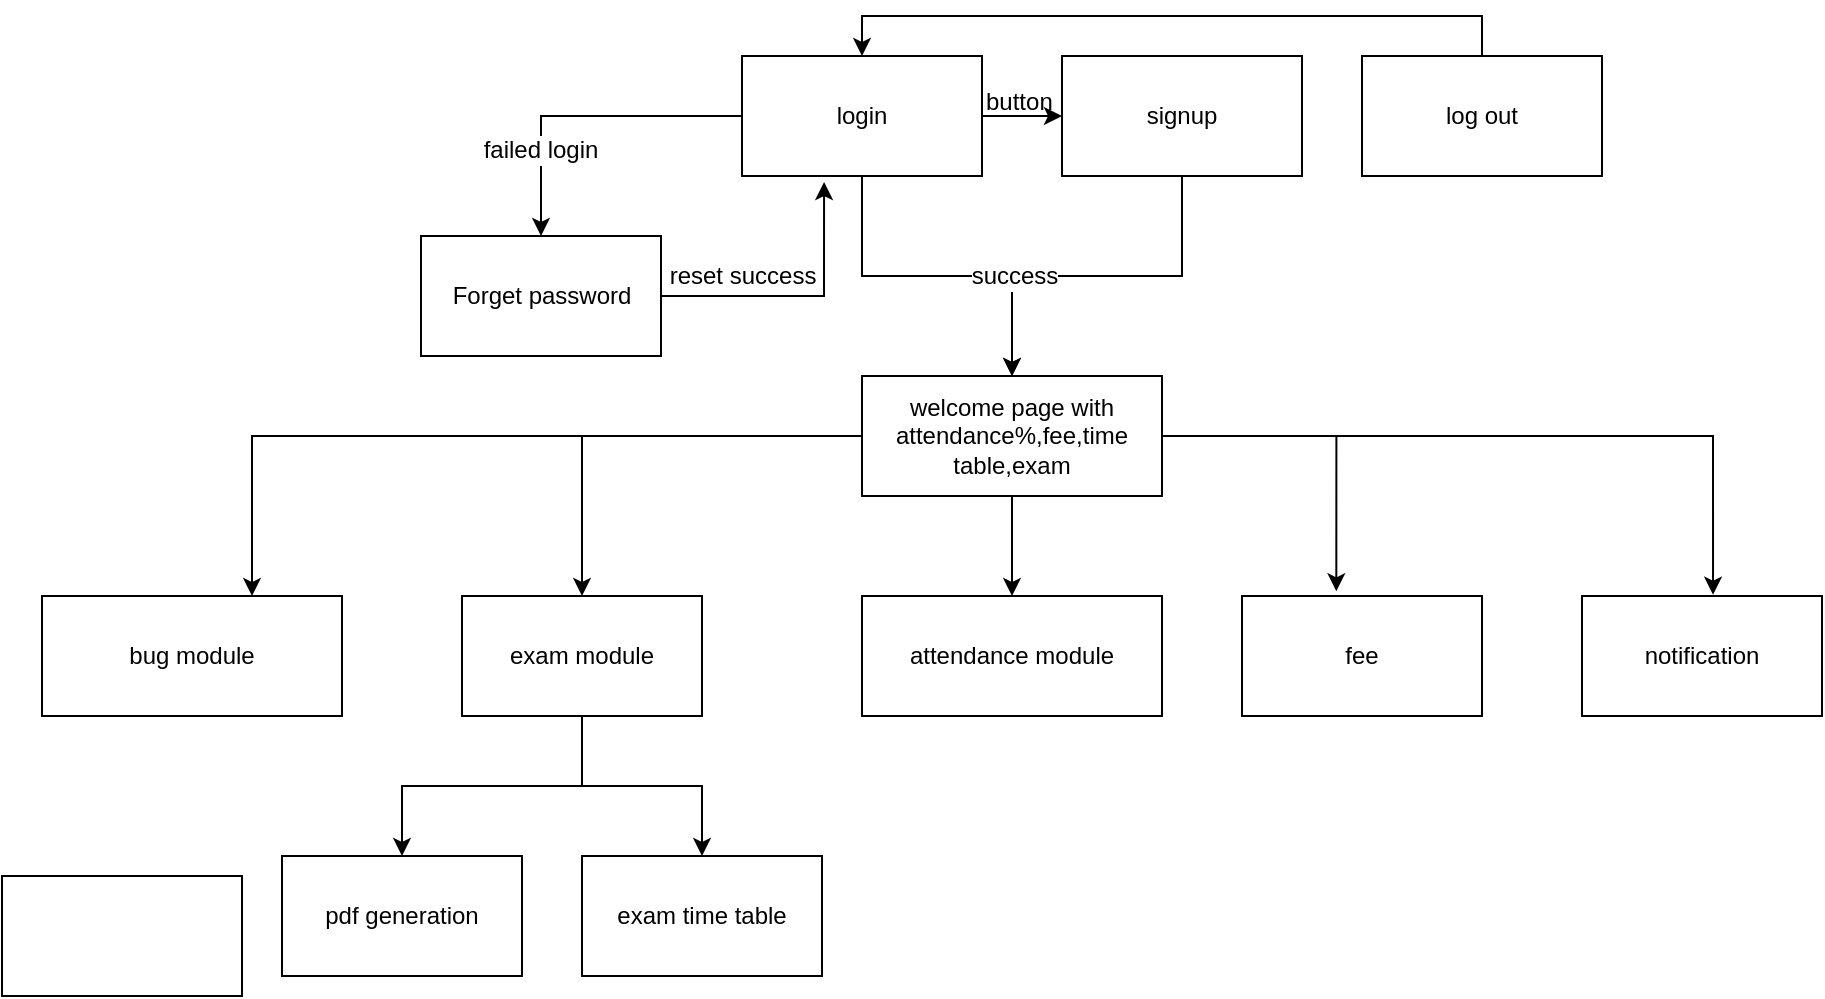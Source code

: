 <mxfile version="12.0.2" type="github" pages="1"><diagram id="XsYMoXDEissvmg9fgZtv" name="Page-1"><mxGraphModel dx="2027" dy="604" grid="1" gridSize="10" guides="1" tooltips="1" connect="1" arrows="1" fold="1" page="1" pageScale="1" pageWidth="850" pageHeight="1100" math="0" shadow="0"><root><mxCell id="0"/><mxCell id="1" parent="0"/><mxCell id="U1-epk3t8P4ibe0VvNz2-8" style="edgeStyle=orthogonalEdgeStyle;rounded=0;orthogonalLoop=1;jettySize=auto;html=1;entryX=0.5;entryY=0;entryDx=0;entryDy=0;" edge="1" parent="1" source="U1-epk3t8P4ibe0VvNz2-1" target="U1-epk3t8P4ibe0VvNz2-2"><mxGeometry relative="1" as="geometry"/></mxCell><mxCell id="U1-epk3t8P4ibe0VvNz2-15" value="" style="edgeStyle=orthogonalEdgeStyle;rounded=0;orthogonalLoop=1;jettySize=auto;html=1;" edge="1" parent="1" source="U1-epk3t8P4ibe0VvNz2-1" target="U1-epk3t8P4ibe0VvNz2-14"><mxGeometry relative="1" as="geometry"/></mxCell><mxCell id="U1-epk3t8P4ibe0VvNz2-16" value="&lt;div&gt;failed login&lt;/div&gt;" style="text;html=1;resizable=0;points=[];align=center;verticalAlign=middle;labelBackgroundColor=#ffffff;" vertex="1" connectable="0" parent="U1-epk3t8P4ibe0VvNz2-15"><mxGeometry x="0.254" y="17" relative="1" as="geometry"><mxPoint x="-18" y="17" as="offset"/></mxGeometry></mxCell><mxCell id="U1-epk3t8P4ibe0VvNz2-21" value="" style="edgeStyle=orthogonalEdgeStyle;rounded=0;orthogonalLoop=1;jettySize=auto;html=1;entryX=0;entryY=0.5;entryDx=0;entryDy=0;" edge="1" parent="1" source="U1-epk3t8P4ibe0VvNz2-1" target="U1-epk3t8P4ibe0VvNz2-5"><mxGeometry x="0.341" y="10" relative="1" as="geometry"><mxPoint as="offset"/></mxGeometry></mxCell><mxCell id="U1-epk3t8P4ibe0VvNz2-1" value="login" style="rounded=0;whiteSpace=wrap;html=1;" vertex="1" parent="1"><mxGeometry x="40" y="30" width="120" height="60" as="geometry"/></mxCell><mxCell id="U1-epk3t8P4ibe0VvNz2-17" style="edgeStyle=orthogonalEdgeStyle;rounded=0;orthogonalLoop=1;jettySize=auto;html=1;entryX=0.342;entryY=1.05;entryDx=0;entryDy=0;entryPerimeter=0;" edge="1" parent="1" source="U1-epk3t8P4ibe0VvNz2-14" target="U1-epk3t8P4ibe0VvNz2-1"><mxGeometry relative="1" as="geometry"/></mxCell><mxCell id="U1-epk3t8P4ibe0VvNz2-18" value="&lt;div&gt;reset success&lt;/div&gt;" style="text;html=1;resizable=0;points=[];align=center;verticalAlign=middle;labelBackgroundColor=#ffffff;" vertex="1" connectable="0" parent="U1-epk3t8P4ibe0VvNz2-17"><mxGeometry x="-0.517" y="-2" relative="1" as="geometry"><mxPoint x="7" y="-12.5" as="offset"/></mxGeometry></mxCell><mxCell id="U1-epk3t8P4ibe0VvNz2-14" value="Forget password" style="rounded=0;whiteSpace=wrap;html=1;" vertex="1" parent="1"><mxGeometry x="-120.5" y="120" width="120" height="60" as="geometry"/></mxCell><mxCell id="U1-epk3t8P4ibe0VvNz2-11" style="edgeStyle=orthogonalEdgeStyle;rounded=0;orthogonalLoop=1;jettySize=auto;html=1;entryX=0.5;entryY=0;entryDx=0;entryDy=0;" edge="1" parent="1" source="U1-epk3t8P4ibe0VvNz2-5" target="U1-epk3t8P4ibe0VvNz2-2"><mxGeometry relative="1" as="geometry"/></mxCell><mxCell id="U1-epk3t8P4ibe0VvNz2-12" value="success" style="text;html=1;resizable=0;points=[];align=center;verticalAlign=middle;labelBackgroundColor=#ffffff;" vertex="1" connectable="0" parent="U1-epk3t8P4ibe0VvNz2-11"><mxGeometry x="0.461" y="1" relative="1" as="geometry"><mxPoint as="offset"/></mxGeometry></mxCell><mxCell id="U1-epk3t8P4ibe0VvNz2-5" value="signup" style="rounded=0;whiteSpace=wrap;html=1;" vertex="1" parent="1"><mxGeometry x="200" y="30" width="120" height="60" as="geometry"/></mxCell><mxCell id="U1-epk3t8P4ibe0VvNz2-28" value="" style="edgeStyle=orthogonalEdgeStyle;rounded=0;orthogonalLoop=1;jettySize=auto;html=1;" edge="1" parent="1" source="U1-epk3t8P4ibe0VvNz2-2" target="U1-epk3t8P4ibe0VvNz2-27"><mxGeometry relative="1" as="geometry"><Array as="points"><mxPoint x="-205" y="220"/></Array></mxGeometry></mxCell><mxCell id="U1-epk3t8P4ibe0VvNz2-30" style="edgeStyle=orthogonalEdgeStyle;rounded=0;orthogonalLoop=1;jettySize=auto;html=1;" edge="1" parent="1" source="U1-epk3t8P4ibe0VvNz2-2" target="U1-epk3t8P4ibe0VvNz2-29"><mxGeometry relative="1" as="geometry"/></mxCell><mxCell id="U1-epk3t8P4ibe0VvNz2-32" value="" style="edgeStyle=orthogonalEdgeStyle;rounded=0;orthogonalLoop=1;jettySize=auto;html=1;" edge="1" parent="1" source="U1-epk3t8P4ibe0VvNz2-2" target="U1-epk3t8P4ibe0VvNz2-31"><mxGeometry relative="1" as="geometry"/></mxCell><mxCell id="U1-epk3t8P4ibe0VvNz2-37" style="edgeStyle=orthogonalEdgeStyle;rounded=0;orthogonalLoop=1;jettySize=auto;html=1;entryX=0.393;entryY=-0.039;entryDx=0;entryDy=0;entryPerimeter=0;" edge="1" parent="1" source="U1-epk3t8P4ibe0VvNz2-2" target="U1-epk3t8P4ibe0VvNz2-34"><mxGeometry relative="1" as="geometry"/></mxCell><mxCell id="U1-epk3t8P4ibe0VvNz2-38" style="edgeStyle=orthogonalEdgeStyle;rounded=0;orthogonalLoop=1;jettySize=auto;html=1;exitX=1;exitY=0.5;exitDx=0;exitDy=0;entryX=0.546;entryY=-0.011;entryDx=0;entryDy=0;entryPerimeter=0;" edge="1" parent="1" source="U1-epk3t8P4ibe0VvNz2-2" target="U1-epk3t8P4ibe0VvNz2-36"><mxGeometry relative="1" as="geometry"/></mxCell><mxCell id="U1-epk3t8P4ibe0VvNz2-2" value="&lt;div&gt;welcome page with attendance%,fee,time table,exam&lt;br&gt;&lt;/div&gt;" style="rounded=0;whiteSpace=wrap;html=1;" vertex="1" parent="1"><mxGeometry x="100" y="190" width="150" height="60" as="geometry"/></mxCell><mxCell id="U1-epk3t8P4ibe0VvNz2-31" value="&lt;div&gt;attendance module&lt;br&gt;&lt;/div&gt;" style="rounded=0;whiteSpace=wrap;html=1;" vertex="1" parent="1"><mxGeometry x="100" y="300" width="150" height="60" as="geometry"/></mxCell><mxCell id="U1-epk3t8P4ibe0VvNz2-27" value="&lt;div&gt;bug module&lt;br&gt;&lt;/div&gt;" style="rounded=0;whiteSpace=wrap;html=1;" vertex="1" parent="1"><mxGeometry x="-310" y="300" width="150" height="60" as="geometry"/></mxCell><mxCell id="U1-epk3t8P4ibe0VvNz2-20" style="edgeStyle=orthogonalEdgeStyle;rounded=0;orthogonalLoop=1;jettySize=auto;html=1;exitX=0.5;exitY=0;exitDx=0;exitDy=0;entryX=0.5;entryY=0;entryDx=0;entryDy=0;" edge="1" parent="1" source="U1-epk3t8P4ibe0VvNz2-19" target="U1-epk3t8P4ibe0VvNz2-1"><mxGeometry relative="1" as="geometry"/></mxCell><mxCell id="U1-epk3t8P4ibe0VvNz2-19" value="log out" style="rounded=0;whiteSpace=wrap;html=1;" vertex="1" parent="1"><mxGeometry x="350" y="30" width="120" height="60" as="geometry"/></mxCell><mxCell id="U1-epk3t8P4ibe0VvNz2-22" value="button" style="text;html=1;resizable=0;points=[];autosize=1;align=left;verticalAlign=top;spacingTop=-4;" vertex="1" parent="1"><mxGeometry x="160" y="43" width="50" height="20" as="geometry"/></mxCell><mxCell id="U1-epk3t8P4ibe0VvNz2-26" style="edgeStyle=orthogonalEdgeStyle;rounded=0;orthogonalLoop=1;jettySize=auto;html=1;entryX=0.5;entryY=0;entryDx=0;entryDy=0;" edge="1" parent="1"><mxGeometry relative="1" as="geometry"><mxPoint x="-190.333" y="340" as="sourcePoint"/><mxPoint x="-190.333" y="340.167" as="targetPoint"/></mxGeometry></mxCell><mxCell id="U1-epk3t8P4ibe0VvNz2-40" value="" style="edgeStyle=orthogonalEdgeStyle;rounded=0;orthogonalLoop=1;jettySize=auto;html=1;" edge="1" parent="1" source="U1-epk3t8P4ibe0VvNz2-29" target="U1-epk3t8P4ibe0VvNz2-39"><mxGeometry relative="1" as="geometry"/></mxCell><mxCell id="U1-epk3t8P4ibe0VvNz2-41" style="edgeStyle=orthogonalEdgeStyle;rounded=0;orthogonalLoop=1;jettySize=auto;html=1;entryX=0.5;entryY=0;entryDx=0;entryDy=0;" edge="1" parent="1" source="U1-epk3t8P4ibe0VvNz2-29" target="U1-epk3t8P4ibe0VvNz2-42"><mxGeometry relative="1" as="geometry"><mxPoint x="20.0" y="430" as="targetPoint"/></mxGeometry></mxCell><mxCell id="U1-epk3t8P4ibe0VvNz2-29" value="exam module" style="rounded=0;whiteSpace=wrap;html=1;" vertex="1" parent="1"><mxGeometry x="-100" y="300" width="120" height="60" as="geometry"/></mxCell><mxCell id="U1-epk3t8P4ibe0VvNz2-39" value="pdf generation" style="rounded=0;whiteSpace=wrap;html=1;" vertex="1" parent="1"><mxGeometry x="-190" y="430" width="120" height="60" as="geometry"/></mxCell><mxCell id="U1-epk3t8P4ibe0VvNz2-34" value="fee" style="rounded=0;whiteSpace=wrap;html=1;" vertex="1" parent="1"><mxGeometry x="290" y="300" width="120" height="60" as="geometry"/></mxCell><mxCell id="U1-epk3t8P4ibe0VvNz2-36" value="notification" style="rounded=0;whiteSpace=wrap;html=1;" vertex="1" parent="1"><mxGeometry x="460" y="300" width="120" height="60" as="geometry"/></mxCell><mxCell id="U1-epk3t8P4ibe0VvNz2-42" value="exam time table" style="rounded=0;whiteSpace=wrap;html=1;" vertex="1" parent="1"><mxGeometry x="-40" y="430" width="120" height="60" as="geometry"/></mxCell><mxCell id="U1-epk3t8P4ibe0VvNz2-43" value="" style="rounded=0;whiteSpace=wrap;html=1;" vertex="1" parent="1"><mxGeometry x="-330" y="440" width="120" height="60" as="geometry"/></mxCell></root></mxGraphModel></diagram></mxfile>
